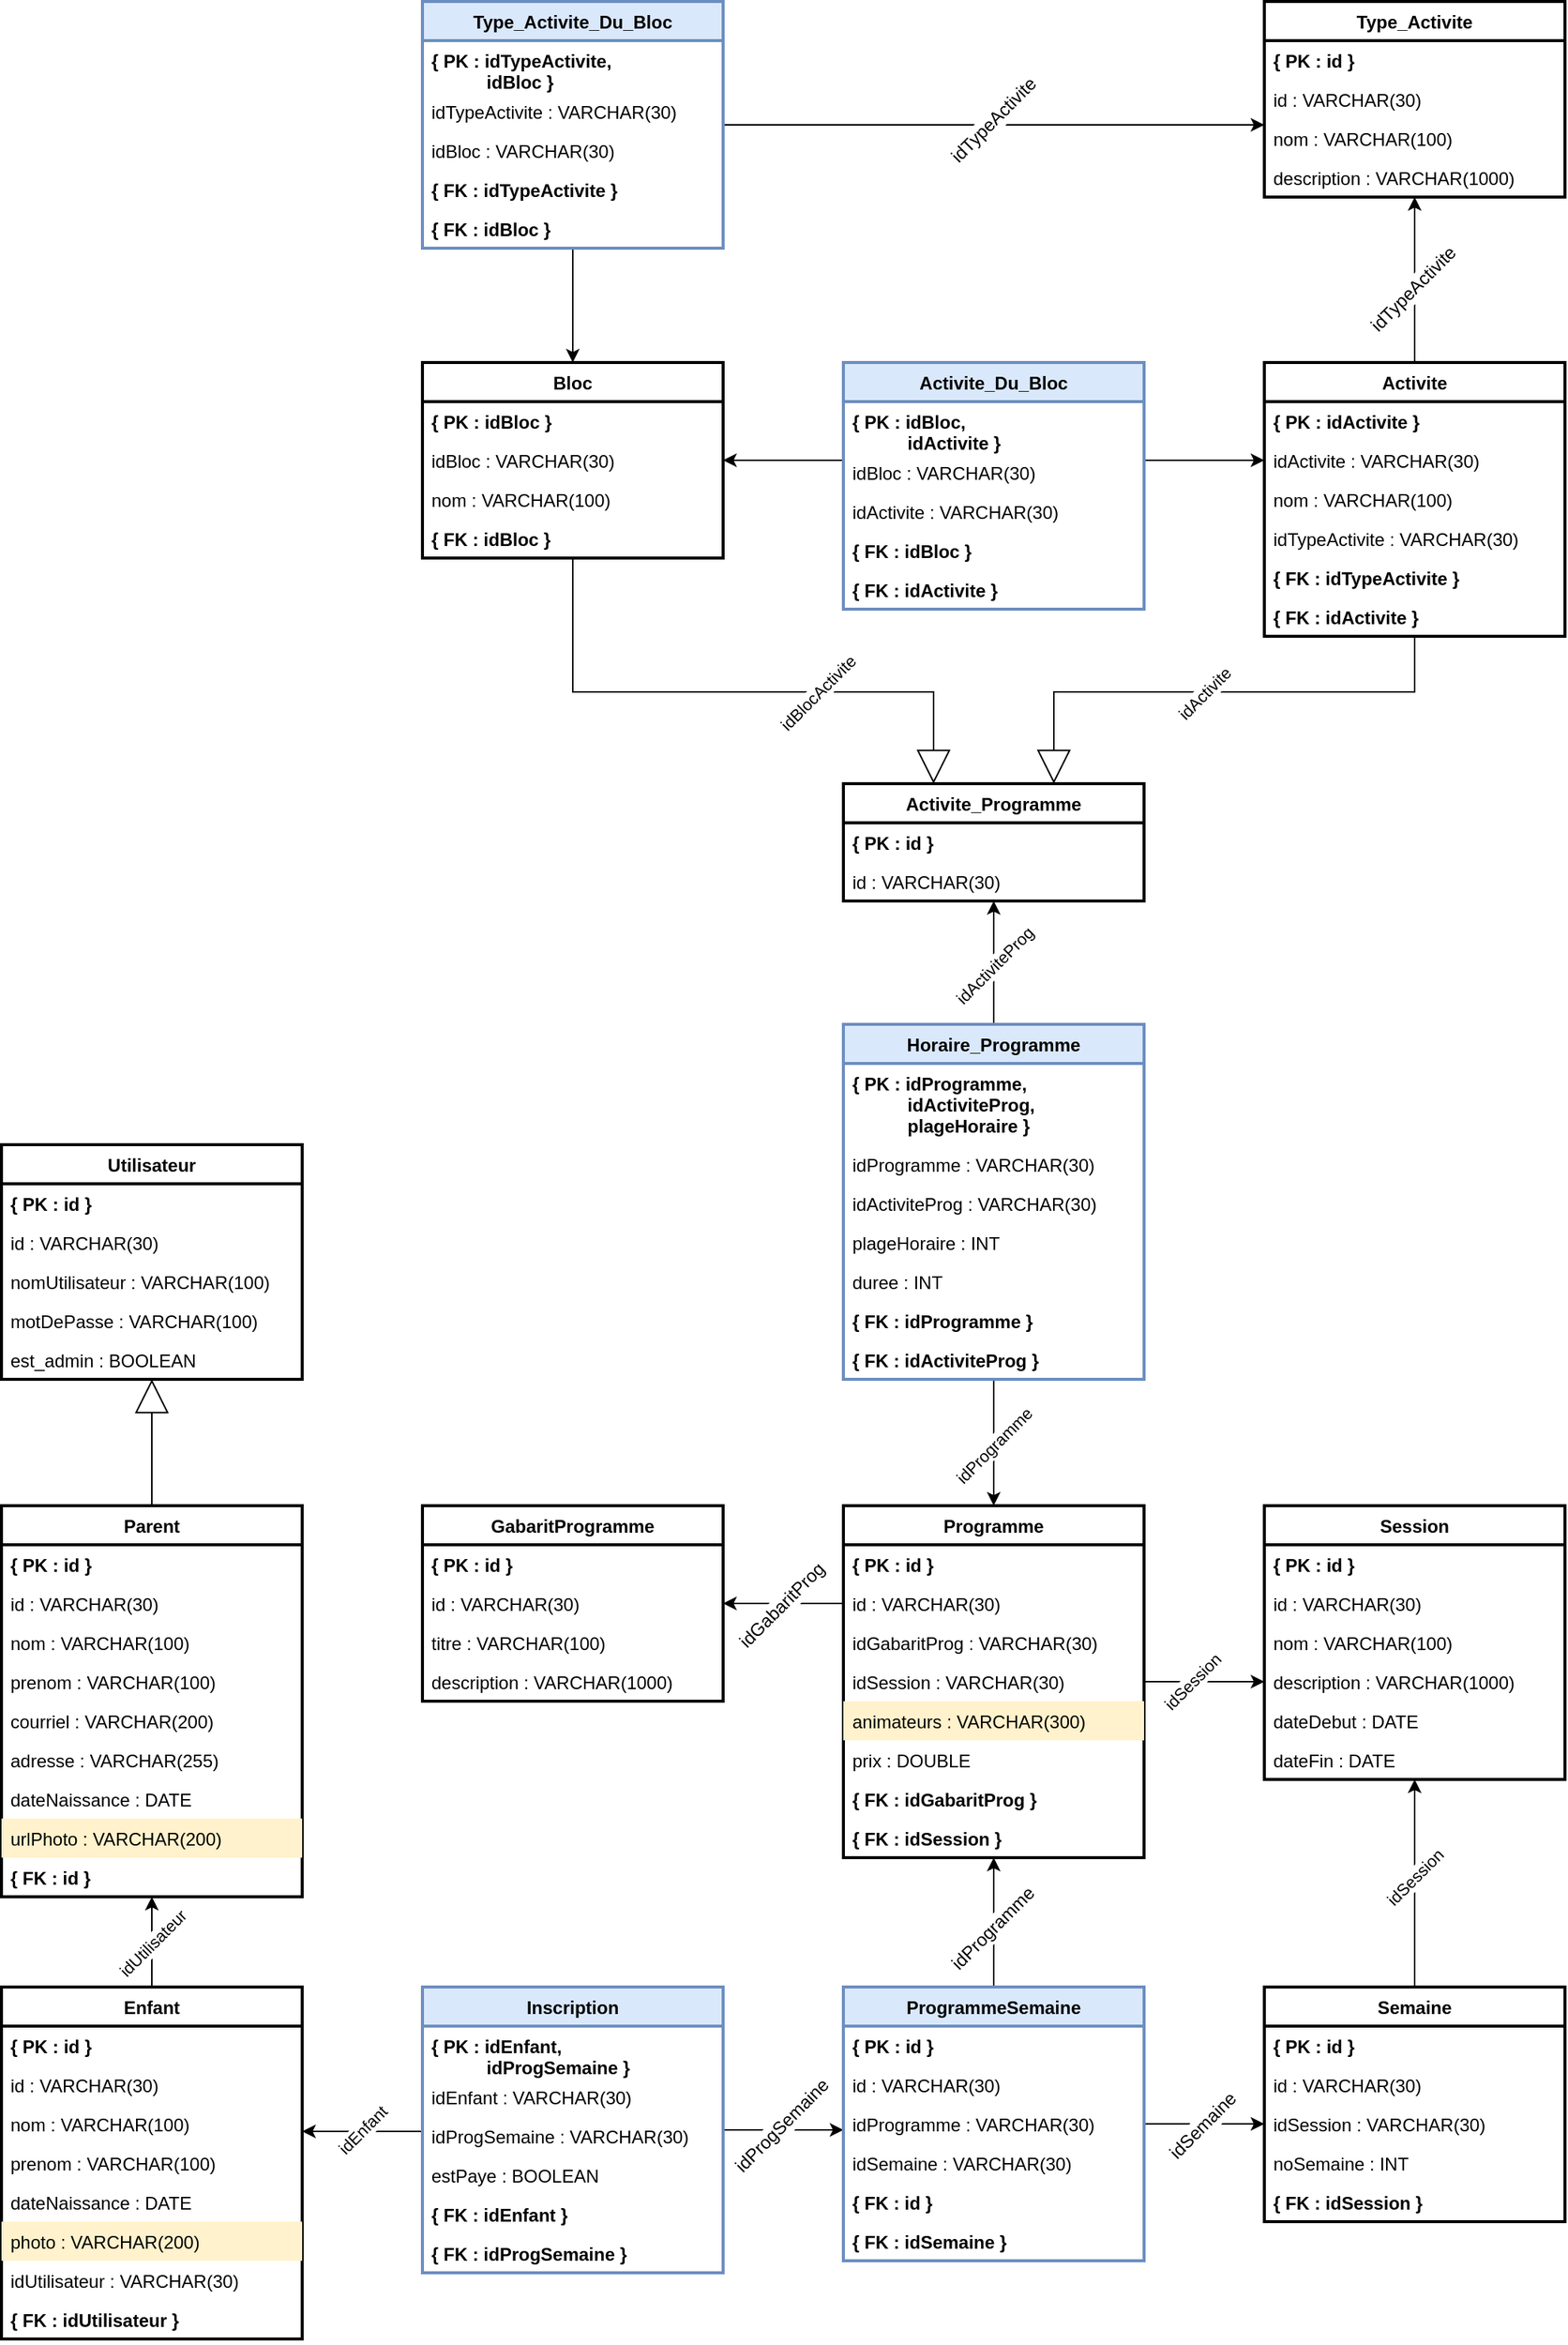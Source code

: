 <mxfile>
    <diagram id="R2lEEEUBdFMjLlhIrx00" name="Page-1">
        <mxGraphModel dx="2062" dy="3548" grid="0" gridSize="10" guides="1" tooltips="1" connect="1" arrows="1" fold="1" page="0" pageScale="1" pageWidth="850" pageHeight="1100" math="0" shadow="0" extFonts="Permanent Marker^https://fonts.googleapis.com/css?family=Permanent+Marker">
            <root>
                <mxCell id="0"/>
                <mxCell id="1" parent="0"/>
                <mxCell id="44" value="Utilisateur" style="swimlane;fontStyle=1;childLayout=stackLayout;horizontal=1;startSize=26;fillColor=none;horizontalStack=0;resizeParent=1;resizeParentMax=0;resizeLast=0;collapsible=1;marginBottom=0;strokeWidth=2;" parent="1" vertex="1">
                    <mxGeometry x="-320" y="-960" width="200" height="156" as="geometry"/>
                </mxCell>
                <mxCell id="45" value="{ PK : id }" style="text;strokeColor=none;fillColor=none;align=left;verticalAlign=top;spacingLeft=4;spacingRight=4;overflow=hidden;rotatable=0;points=[[0,0.5],[1,0.5]];portConstraint=eastwest;fontStyle=1" parent="44" vertex="1">
                    <mxGeometry y="26" width="200" height="26" as="geometry"/>
                </mxCell>
                <mxCell id="46" value="id : VARCHAR(30)" style="text;align=left;verticalAlign=top;spacingLeft=4;spacingRight=4;overflow=hidden;rotatable=0;points=[[0,0.5],[1,0.5]];portConstraint=eastwest;" parent="44" vertex="1">
                    <mxGeometry y="52" width="200" height="26" as="geometry"/>
                </mxCell>
                <mxCell id="47" value="nomUtilisateur : VARCHAR(100)" style="text;strokeColor=none;fillColor=none;align=left;verticalAlign=top;spacingLeft=4;spacingRight=4;overflow=hidden;rotatable=0;points=[[0,0.5],[1,0.5]];portConstraint=eastwest;" parent="44" vertex="1">
                    <mxGeometry y="78" width="200" height="26" as="geometry"/>
                </mxCell>
                <mxCell id="58" value="motDePasse : VARCHAR(100)" style="text;strokeColor=none;fillColor=none;align=left;verticalAlign=top;spacingLeft=4;spacingRight=4;overflow=hidden;rotatable=0;points=[[0,0.5],[1,0.5]];portConstraint=eastwest;" parent="44" vertex="1">
                    <mxGeometry y="104" width="200" height="26" as="geometry"/>
                </mxCell>
                <mxCell id="49" value="est_admin : BOOLEAN" style="text;strokeColor=none;fillColor=none;align=left;verticalAlign=top;spacingLeft=4;spacingRight=4;overflow=hidden;rotatable=0;points=[[0,0.5],[1,0.5]];portConstraint=eastwest;" parent="44" vertex="1">
                    <mxGeometry y="130" width="200" height="26" as="geometry"/>
                </mxCell>
                <mxCell id="65" style="edgeStyle=orthogonalEdgeStyle;rounded=0;orthogonalLoop=1;jettySize=auto;html=1;endArrow=block;endFill=0;strokeWidth=1;endSize=20;" parent="1" source="59" target="44" edge="1">
                    <mxGeometry relative="1" as="geometry"/>
                </mxCell>
                <mxCell id="78" style="edgeStyle=orthogonalEdgeStyle;rounded=0;orthogonalLoop=1;jettySize=auto;html=1;entryX=0.5;entryY=0;entryDx=0;entryDy=0;endArrow=none;endFill=0;endSize=6;strokeWidth=1;startArrow=classic;startFill=1;" parent="1" source="59" target="69" edge="1">
                    <mxGeometry relative="1" as="geometry"/>
                </mxCell>
                <mxCell id="234" value="idUtilisateur" style="edgeLabel;html=1;align=center;verticalAlign=middle;resizable=0;points=[];rotation=-45;" vertex="1" connectable="0" parent="78">
                    <mxGeometry x="-0.319" relative="1" as="geometry">
                        <mxPoint y="10" as="offset"/>
                    </mxGeometry>
                </mxCell>
                <mxCell id="59" value="Parent" style="swimlane;fontStyle=1;childLayout=stackLayout;horizontal=1;startSize=26;fillColor=none;horizontalStack=0;resizeParent=1;resizeParentMax=0;resizeLast=0;collapsible=1;marginBottom=0;strokeWidth=2;" parent="1" vertex="1">
                    <mxGeometry x="-320" y="-720" width="200" height="260" as="geometry"/>
                </mxCell>
                <mxCell id="60" value="{ PK : id }" style="text;strokeColor=none;fillColor=none;align=left;verticalAlign=top;spacingLeft=4;spacingRight=4;overflow=hidden;rotatable=0;points=[[0,0.5],[1,0.5]];portConstraint=eastwest;fontStyle=1" parent="59" vertex="1">
                    <mxGeometry y="26" width="200" height="26" as="geometry"/>
                </mxCell>
                <mxCell id="80" value="id : VARCHAR(30)" style="text;strokeColor=none;fillColor=none;align=left;verticalAlign=top;spacingLeft=4;spacingRight=4;overflow=hidden;rotatable=0;points=[[0,0.5],[1,0.5]];portConstraint=eastwest;" parent="59" vertex="1">
                    <mxGeometry y="52" width="200" height="26" as="geometry"/>
                </mxCell>
                <mxCell id="61" value="nom : VARCHAR(100)" style="text;strokeColor=none;fillColor=none;align=left;verticalAlign=top;spacingLeft=4;spacingRight=4;overflow=hidden;rotatable=0;points=[[0,0.5],[1,0.5]];portConstraint=eastwest;" parent="59" vertex="1">
                    <mxGeometry y="78" width="200" height="26" as="geometry"/>
                </mxCell>
                <mxCell id="62" value="prenom : VARCHAR(100)" style="text;strokeColor=none;fillColor=none;align=left;verticalAlign=top;spacingLeft=4;spacingRight=4;overflow=hidden;rotatable=0;points=[[0,0.5],[1,0.5]];portConstraint=eastwest;" parent="59" vertex="1">
                    <mxGeometry y="104" width="200" height="26" as="geometry"/>
                </mxCell>
                <mxCell id="63" value="courriel : VARCHAR(200)" style="text;strokeColor=none;fillColor=none;align=left;verticalAlign=top;spacingLeft=4;spacingRight=4;overflow=hidden;rotatable=0;points=[[0,0.5],[1,0.5]];portConstraint=eastwest;" parent="59" vertex="1">
                    <mxGeometry y="130" width="200" height="26" as="geometry"/>
                </mxCell>
                <mxCell id="64" value="adresse : VARCHAR(255)" style="text;strokeColor=none;fillColor=none;align=left;verticalAlign=top;spacingLeft=4;spacingRight=4;overflow=hidden;rotatable=0;points=[[0,0.5],[1,0.5]];portConstraint=eastwest;" parent="59" vertex="1">
                    <mxGeometry y="156" width="200" height="26" as="geometry"/>
                </mxCell>
                <mxCell id="66" value="dateNaissance : DATE" style="text;strokeColor=none;fillColor=none;align=left;verticalAlign=top;spacingLeft=4;spacingRight=4;overflow=hidden;rotatable=0;points=[[0,0.5],[1,0.5]];portConstraint=eastwest;" parent="59" vertex="1">
                    <mxGeometry y="182" width="200" height="26" as="geometry"/>
                </mxCell>
                <mxCell id="67" value="urlPhoto : VARCHAR(200)" style="text;align=left;verticalAlign=top;spacingLeft=4;spacingRight=4;overflow=hidden;rotatable=0;points=[[0,0.5],[1,0.5]];portConstraint=eastwest;fillColor=#fff2cc;" parent="59" vertex="1">
                    <mxGeometry y="208" width="200" height="26" as="geometry"/>
                </mxCell>
                <mxCell id="68" value="{ FK : id }" style="text;strokeColor=none;fillColor=none;align=left;verticalAlign=top;spacingLeft=4;spacingRight=4;overflow=hidden;rotatable=0;points=[[0,0.5],[1,0.5]];portConstraint=eastwest;fontStyle=1" parent="59" vertex="1">
                    <mxGeometry y="234" width="200" height="26" as="geometry"/>
                </mxCell>
                <mxCell id="69" value="Enfant" style="swimlane;fontStyle=1;childLayout=stackLayout;horizontal=1;startSize=26;fillColor=none;horizontalStack=0;resizeParent=1;resizeParentMax=0;resizeLast=0;collapsible=1;marginBottom=0;strokeWidth=2;" parent="1" vertex="1">
                    <mxGeometry x="-320" y="-400" width="200" height="234" as="geometry"/>
                </mxCell>
                <mxCell id="70" value="{ PK : id }" style="text;strokeColor=none;fillColor=none;align=left;verticalAlign=top;spacingLeft=4;spacingRight=4;overflow=hidden;rotatable=0;points=[[0,0.5],[1,0.5]];portConstraint=eastwest;fontStyle=1" parent="69" vertex="1">
                    <mxGeometry y="26" width="200" height="26" as="geometry"/>
                </mxCell>
                <mxCell id="97" value="id : VARCHAR(30)" style="text;strokeColor=none;fillColor=none;align=left;verticalAlign=top;spacingLeft=4;spacingRight=4;overflow=hidden;rotatable=0;points=[[0,0.5],[1,0.5]];portConstraint=eastwest;" parent="69" vertex="1">
                    <mxGeometry y="52" width="200" height="26" as="geometry"/>
                </mxCell>
                <mxCell id="71" value="nom : VARCHAR(100)" style="text;strokeColor=none;fillColor=none;align=left;verticalAlign=top;spacingLeft=4;spacingRight=4;overflow=hidden;rotatable=0;points=[[0,0.5],[1,0.5]];portConstraint=eastwest;" parent="69" vertex="1">
                    <mxGeometry y="78" width="200" height="26" as="geometry"/>
                </mxCell>
                <mxCell id="72" value="prenom : VARCHAR(100)" style="text;strokeColor=none;fillColor=none;align=left;verticalAlign=top;spacingLeft=4;spacingRight=4;overflow=hidden;rotatable=0;points=[[0,0.5],[1,0.5]];portConstraint=eastwest;" parent="69" vertex="1">
                    <mxGeometry y="104" width="200" height="26" as="geometry"/>
                </mxCell>
                <mxCell id="75" value="dateNaissance : DATE" style="text;strokeColor=none;fillColor=none;align=left;verticalAlign=top;spacingLeft=4;spacingRight=4;overflow=hidden;rotatable=0;points=[[0,0.5],[1,0.5]];portConstraint=eastwest;" parent="69" vertex="1">
                    <mxGeometry y="130" width="200" height="26" as="geometry"/>
                </mxCell>
                <mxCell id="76" value="photo : VARCHAR(200)" style="text;fillColor=#fff2cc;align=left;verticalAlign=top;spacingLeft=4;spacingRight=4;overflow=hidden;rotatable=0;points=[[0,0.5],[1,0.5]];portConstraint=eastwest;" parent="69" vertex="1">
                    <mxGeometry y="156" width="200" height="26" as="geometry"/>
                </mxCell>
                <mxCell id="81" value="idUtilisateur : VARCHAR(30)" style="text;strokeColor=none;fillColor=none;align=left;verticalAlign=top;spacingLeft=4;spacingRight=4;overflow=hidden;rotatable=0;points=[[0,0.5],[1,0.5]];portConstraint=eastwest;" parent="69" vertex="1">
                    <mxGeometry y="182" width="200" height="26" as="geometry"/>
                </mxCell>
                <mxCell id="77" value="{ FK : idUtilisateur }" style="text;strokeColor=none;fillColor=none;align=left;verticalAlign=top;spacingLeft=4;spacingRight=4;overflow=hidden;rotatable=0;points=[[0,0.5],[1,0.5]];portConstraint=eastwest;fontStyle=1" parent="69" vertex="1">
                    <mxGeometry y="208" width="200" height="26" as="geometry"/>
                </mxCell>
                <mxCell id="96" style="edgeStyle=orthogonalEdgeStyle;rounded=0;orthogonalLoop=1;jettySize=auto;html=1;startArrow=none;startFill=0;endArrow=classic;endFill=1;endSize=6;strokeWidth=1;" parent="1" source="82" target="69" edge="1">
                    <mxGeometry relative="1" as="geometry">
                        <Array as="points">
                            <mxPoint x="-90" y="-304"/>
                            <mxPoint x="-90" y="-304"/>
                        </Array>
                    </mxGeometry>
                </mxCell>
                <mxCell id="233" value="idEnfant" style="edgeLabel;html=1;align=center;verticalAlign=middle;resizable=0;points=[];rotation=-45;" vertex="1" connectable="0" parent="96">
                    <mxGeometry x="0.33" relative="1" as="geometry">
                        <mxPoint x="13" y="-1" as="offset"/>
                    </mxGeometry>
                </mxCell>
                <mxCell id="111" style="edgeStyle=orthogonalEdgeStyle;rounded=0;orthogonalLoop=1;jettySize=auto;html=1;startArrow=none;startFill=0;endArrow=classic;endFill=1;endSize=6;strokeWidth=1;" parent="1" source="82" target="101" edge="1">
                    <mxGeometry relative="1" as="geometry">
                        <Array as="points">
                            <mxPoint x="220" y="-305"/>
                            <mxPoint x="220" y="-305"/>
                        </Array>
                    </mxGeometry>
                </mxCell>
                <mxCell id="232" value="&lt;span style=&quot;font-size: 12px ; text-align: left&quot;&gt;idProgSemaine&amp;nbsp;&lt;/span&gt;" style="edgeLabel;html=1;align=center;verticalAlign=middle;resizable=0;points=[];rotation=-45;" vertex="1" connectable="0" parent="111">
                    <mxGeometry x="-0.279" relative="1" as="geometry">
                        <mxPoint x="11" y="-4" as="offset"/>
                    </mxGeometry>
                </mxCell>
                <mxCell id="82" value="Inscription" style="swimlane;fontStyle=1;childLayout=stackLayout;horizontal=1;startSize=26;fillColor=#dae8fc;horizontalStack=0;resizeParent=1;resizeParentMax=0;resizeLast=0;collapsible=1;marginBottom=0;strokeWidth=2;strokeColor=#6c8ebf;" parent="1" vertex="1">
                    <mxGeometry x="-40" y="-400" width="200" height="190" as="geometry"/>
                </mxCell>
                <mxCell id="83" value="{ PK : idEnfant, &#10;           idProgSemaine }" style="text;strokeColor=none;fillColor=none;align=left;verticalAlign=top;spacingLeft=4;spacingRight=4;overflow=hidden;rotatable=0;points=[[0,0.5],[1,0.5]];portConstraint=eastwest;fontStyle=1" parent="82" vertex="1">
                    <mxGeometry y="26" width="200" height="34" as="geometry"/>
                </mxCell>
                <mxCell id="98" value="idEnfant : VARCHAR(30)" style="text;strokeColor=none;fillColor=none;align=left;verticalAlign=top;spacingLeft=4;spacingRight=4;overflow=hidden;rotatable=0;points=[[0,0.5],[1,0.5]];portConstraint=eastwest;" parent="82" vertex="1">
                    <mxGeometry y="60" width="200" height="26" as="geometry"/>
                </mxCell>
                <mxCell id="99" value="idProgSemaine : VARCHAR(30)" style="text;strokeColor=none;fillColor=none;align=left;verticalAlign=top;spacingLeft=4;spacingRight=4;overflow=hidden;rotatable=0;points=[[0,0.5],[1,0.5]];portConstraint=eastwest;" parent="82" vertex="1">
                    <mxGeometry y="86" width="200" height="26" as="geometry"/>
                </mxCell>
                <mxCell id="100" value="estPaye : BOOLEAN" style="text;strokeColor=none;fillColor=none;align=left;verticalAlign=top;spacingLeft=4;spacingRight=4;overflow=hidden;rotatable=0;points=[[0,0.5],[1,0.5]];portConstraint=eastwest;" parent="82" vertex="1">
                    <mxGeometry y="112" width="200" height="26" as="geometry"/>
                </mxCell>
                <mxCell id="94" value="{ FK : idEnfant }" style="text;strokeColor=none;fillColor=none;align=left;verticalAlign=top;spacingLeft=4;spacingRight=4;overflow=hidden;rotatable=0;points=[[0,0.5],[1,0.5]];portConstraint=eastwest;fontStyle=1" parent="82" vertex="1">
                    <mxGeometry y="138" width="200" height="26" as="geometry"/>
                </mxCell>
                <mxCell id="95" value="{ FK : idProgSemaine }" style="text;strokeColor=none;fillColor=none;align=left;verticalAlign=top;spacingLeft=4;spacingRight=4;overflow=hidden;rotatable=0;points=[[0,0.5],[1,0.5]];portConstraint=eastwest;fontStyle=1" parent="82" vertex="1">
                    <mxGeometry y="164" width="200" height="26" as="geometry"/>
                </mxCell>
                <mxCell id="121" style="edgeStyle=orthogonalEdgeStyle;rounded=0;orthogonalLoop=1;jettySize=auto;html=1;startArrow=none;startFill=0;endArrow=classic;endFill=1;endSize=6;strokeWidth=1;" parent="1" source="101" target="112" edge="1">
                    <mxGeometry relative="1" as="geometry">
                        <Array as="points">
                            <mxPoint x="510" y="-309"/>
                            <mxPoint x="510" y="-309"/>
                        </Array>
                    </mxGeometry>
                </mxCell>
                <mxCell id="229" value="&lt;span style=&quot;font-size: 12px ; text-align: left&quot;&gt;idSemaine&amp;nbsp;&lt;/span&gt;" style="edgeLabel;html=1;align=center;verticalAlign=middle;resizable=0;points=[];rotation=-45;" vertex="1" connectable="0" parent="121">
                    <mxGeometry x="-0.351" relative="1" as="geometry">
                        <mxPoint x="14" as="offset"/>
                    </mxGeometry>
                </mxCell>
                <mxCell id="142" style="edgeStyle=orthogonalEdgeStyle;rounded=0;orthogonalLoop=1;jettySize=auto;html=1;startArrow=none;startFill=0;endArrow=classic;endFill=1;endSize=6;strokeWidth=1;" parent="1" source="101" target="131" edge="1">
                    <mxGeometry relative="1" as="geometry"/>
                </mxCell>
                <mxCell id="231" value="&lt;span style=&quot;font-size: 12px; text-align: left;&quot;&gt;idProgramme&amp;nbsp;&lt;/span&gt;" style="edgeLabel;html=1;align=center;verticalAlign=middle;resizable=0;points=[];rotation=-45;fontStyle=0" vertex="1" connectable="0" parent="142">
                    <mxGeometry x="-0.29" y="-1" relative="1" as="geometry">
                        <mxPoint x="-1" y="-10" as="offset"/>
                    </mxGeometry>
                </mxCell>
                <mxCell id="101" value="ProgrammeSemaine" style="swimlane;fontStyle=1;childLayout=stackLayout;horizontal=1;startSize=26;fillColor=#dae8fc;horizontalStack=0;resizeParent=1;resizeParentMax=0;resizeLast=0;collapsible=1;marginBottom=0;strokeWidth=2;strokeColor=#6c8ebf;" parent="1" vertex="1">
                    <mxGeometry x="240" y="-400" width="200" height="182" as="geometry"/>
                </mxCell>
                <mxCell id="108" value="{ PK : id }" style="text;strokeColor=none;fillColor=none;align=left;verticalAlign=top;spacingLeft=4;spacingRight=4;overflow=hidden;rotatable=0;points=[[0,0.5],[1,0.5]];portConstraint=eastwest;fontStyle=1" parent="101" vertex="1">
                    <mxGeometry y="26" width="200" height="26" as="geometry"/>
                </mxCell>
                <mxCell id="109" value="id : VARCHAR(30)" style="text;align=left;verticalAlign=top;spacingLeft=4;spacingRight=4;overflow=hidden;rotatable=0;points=[[0,0.5],[1,0.5]];portConstraint=eastwest;" parent="101" vertex="1">
                    <mxGeometry y="52" width="200" height="26" as="geometry"/>
                </mxCell>
                <mxCell id="103" value="idProgramme : VARCHAR(30)" style="text;strokeColor=none;fillColor=none;align=left;verticalAlign=top;spacingLeft=4;spacingRight=4;overflow=hidden;rotatable=0;points=[[0,0.5],[1,0.5]];portConstraint=eastwest;" parent="101" vertex="1">
                    <mxGeometry y="78" width="200" height="26" as="geometry"/>
                </mxCell>
                <mxCell id="104" value="idSemaine : VARCHAR(30)" style="text;strokeColor=none;fillColor=none;align=left;verticalAlign=top;spacingLeft=4;spacingRight=4;overflow=hidden;rotatable=0;points=[[0,0.5],[1,0.5]];portConstraint=eastwest;" parent="101" vertex="1">
                    <mxGeometry y="104" width="200" height="26" as="geometry"/>
                </mxCell>
                <mxCell id="106" value="{ FK : id }" style="text;strokeColor=none;fillColor=none;align=left;verticalAlign=top;spacingLeft=4;spacingRight=4;overflow=hidden;rotatable=0;points=[[0,0.5],[1,0.5]];portConstraint=eastwest;fontStyle=1" parent="101" vertex="1">
                    <mxGeometry y="130" width="200" height="26" as="geometry"/>
                </mxCell>
                <mxCell id="107" value="{ FK : idSemaine }" style="text;strokeColor=none;fillColor=none;align=left;verticalAlign=top;spacingLeft=4;spacingRight=4;overflow=hidden;rotatable=0;points=[[0,0.5],[1,0.5]];portConstraint=eastwest;fontStyle=1" parent="101" vertex="1">
                    <mxGeometry y="156" width="200" height="26" as="geometry"/>
                </mxCell>
                <mxCell id="130" style="edgeStyle=orthogonalEdgeStyle;rounded=0;orthogonalLoop=1;jettySize=auto;html=1;startArrow=none;startFill=0;endArrow=classic;endFill=1;endSize=6;strokeWidth=1;" parent="1" source="112" target="122" edge="1">
                    <mxGeometry relative="1" as="geometry"/>
                </mxCell>
                <mxCell id="230" value="idSession" style="edgeLabel;html=1;align=center;verticalAlign=middle;resizable=0;points=[];rotation=-45;" vertex="1" connectable="0" parent="130">
                    <mxGeometry x="0.127" y="-3" relative="1" as="geometry">
                        <mxPoint x="-3" y="5" as="offset"/>
                    </mxGeometry>
                </mxCell>
                <mxCell id="112" value="Semaine" style="swimlane;fontStyle=1;childLayout=stackLayout;horizontal=1;startSize=26;fillColor=none;horizontalStack=0;resizeParent=1;resizeParentMax=0;resizeLast=0;collapsible=1;marginBottom=0;strokeWidth=2;" parent="1" vertex="1">
                    <mxGeometry x="520" y="-400" width="200" height="156" as="geometry"/>
                </mxCell>
                <mxCell id="113" value="{ PK : id }" style="text;strokeColor=none;fillColor=none;align=left;verticalAlign=top;spacingLeft=4;spacingRight=4;overflow=hidden;rotatable=0;points=[[0,0.5],[1,0.5]];portConstraint=eastwest;fontStyle=1" parent="112" vertex="1">
                    <mxGeometry y="26" width="200" height="26" as="geometry"/>
                </mxCell>
                <mxCell id="116" value="id : VARCHAR(30)" style="text;strokeColor=none;fillColor=none;align=left;verticalAlign=top;spacingLeft=4;spacingRight=4;overflow=hidden;rotatable=0;points=[[0,0.5],[1,0.5]];portConstraint=eastwest;" parent="112" vertex="1">
                    <mxGeometry y="52" width="200" height="26" as="geometry"/>
                </mxCell>
                <mxCell id="119" value="idSession : VARCHAR(30)" style="text;strokeColor=none;fillColor=none;align=left;verticalAlign=top;spacingLeft=4;spacingRight=4;overflow=hidden;rotatable=0;points=[[0,0.5],[1,0.5]];portConstraint=eastwest;" parent="112" vertex="1">
                    <mxGeometry y="78" width="200" height="26" as="geometry"/>
                </mxCell>
                <mxCell id="120" value="noSemaine : INT" style="text;strokeColor=none;fillColor=none;align=left;verticalAlign=top;spacingLeft=4;spacingRight=4;overflow=hidden;rotatable=0;points=[[0,0.5],[1,0.5]];portConstraint=eastwest;" parent="112" vertex="1">
                    <mxGeometry y="104" width="200" height="26" as="geometry"/>
                </mxCell>
                <mxCell id="117" value="{ FK : idSession }" style="text;strokeColor=none;fillColor=none;align=left;verticalAlign=top;spacingLeft=4;spacingRight=4;overflow=hidden;rotatable=0;points=[[0,0.5],[1,0.5]];portConstraint=eastwest;fontStyle=1" parent="112" vertex="1">
                    <mxGeometry y="130" width="200" height="26" as="geometry"/>
                </mxCell>
                <mxCell id="122" value="Session" style="swimlane;fontStyle=1;childLayout=stackLayout;horizontal=1;startSize=26;fillColor=none;horizontalStack=0;resizeParent=1;resizeParentMax=0;resizeLast=0;collapsible=1;marginBottom=0;strokeWidth=2;" parent="1" vertex="1">
                    <mxGeometry x="520" y="-720" width="200" height="182" as="geometry"/>
                </mxCell>
                <mxCell id="123" value="{ PK : id }" style="text;strokeColor=none;fillColor=none;align=left;verticalAlign=top;spacingLeft=4;spacingRight=4;overflow=hidden;rotatable=0;points=[[0,0.5],[1,0.5]];portConstraint=eastwest;fontStyle=1" parent="122" vertex="1">
                    <mxGeometry y="26" width="200" height="26" as="geometry"/>
                </mxCell>
                <mxCell id="124" value="id : VARCHAR(30)" style="text;strokeColor=none;fillColor=none;align=left;verticalAlign=top;spacingLeft=4;spacingRight=4;overflow=hidden;rotatable=0;points=[[0,0.5],[1,0.5]];portConstraint=eastwest;" parent="122" vertex="1">
                    <mxGeometry y="52" width="200" height="26" as="geometry"/>
                </mxCell>
                <mxCell id="125" value="nom : VARCHAR(100)" style="text;strokeColor=none;fillColor=none;align=left;verticalAlign=top;spacingLeft=4;spacingRight=4;overflow=hidden;rotatable=0;points=[[0,0.5],[1,0.5]];portConstraint=eastwest;" parent="122" vertex="1">
                    <mxGeometry y="78" width="200" height="26" as="geometry"/>
                </mxCell>
                <mxCell id="126" value="description : VARCHAR(1000)" style="text;align=left;verticalAlign=top;spacingLeft=4;spacingRight=4;overflow=hidden;rotatable=0;points=[[0,0.5],[1,0.5]];portConstraint=eastwest;" parent="122" vertex="1">
                    <mxGeometry y="104" width="200" height="26" as="geometry"/>
                </mxCell>
                <mxCell id="128" value="dateDebut : DATE" style="text;strokeColor=none;fillColor=none;align=left;verticalAlign=top;spacingLeft=4;spacingRight=4;overflow=hidden;rotatable=0;points=[[0,0.5],[1,0.5]];portConstraint=eastwest;" parent="122" vertex="1">
                    <mxGeometry y="130" width="200" height="26" as="geometry"/>
                </mxCell>
                <mxCell id="129" value="dateFin : DATE" style="text;strokeColor=none;fillColor=none;align=left;verticalAlign=top;spacingLeft=4;spacingRight=4;overflow=hidden;rotatable=0;points=[[0,0.5],[1,0.5]];portConstraint=eastwest;" parent="122" vertex="1">
                    <mxGeometry y="156" width="200" height="26" as="geometry"/>
                </mxCell>
                <mxCell id="143" style="edgeStyle=orthogonalEdgeStyle;rounded=0;orthogonalLoop=1;jettySize=auto;html=1;startArrow=none;startFill=0;endArrow=classic;endFill=1;endSize=6;strokeWidth=1;" parent="1" source="131" target="122" edge="1">
                    <mxGeometry relative="1" as="geometry">
                        <Array as="points">
                            <mxPoint x="500" y="-603"/>
                            <mxPoint x="500" y="-603"/>
                        </Array>
                    </mxGeometry>
                </mxCell>
                <mxCell id="224" value="idSession" style="edgeLabel;html=1;align=center;verticalAlign=middle;resizable=0;points=[];rotation=-45;" vertex="1" connectable="0" parent="143">
                    <mxGeometry x="-0.194" relative="1" as="geometry">
                        <mxPoint as="offset"/>
                    </mxGeometry>
                </mxCell>
                <mxCell id="153" style="edgeStyle=orthogonalEdgeStyle;rounded=0;orthogonalLoop=1;jettySize=auto;html=1;startArrow=none;startFill=0;endArrow=classic;endFill=1;endSize=6;strokeWidth=1;" parent="1" source="131" target="144" edge="1">
                    <mxGeometry relative="1" as="geometry">
                        <Array as="points">
                            <mxPoint x="220" y="-655"/>
                            <mxPoint x="220" y="-655"/>
                        </Array>
                    </mxGeometry>
                </mxCell>
                <mxCell id="225" value="&lt;span style=&quot;font-size: 12px ; text-align: left&quot;&gt;idGabaritProg&amp;nbsp;&lt;/span&gt;" style="edgeLabel;html=1;align=center;verticalAlign=middle;resizable=0;points=[];rotation=-45;" vertex="1" connectable="0" parent="153">
                    <mxGeometry x="-0.255" y="1" relative="1" as="geometry">
                        <mxPoint x="-10" y="-1" as="offset"/>
                    </mxGeometry>
                </mxCell>
                <mxCell id="131" value="Programme" style="swimlane;fontStyle=1;childLayout=stackLayout;horizontal=1;startSize=26;fillColor=none;horizontalStack=0;resizeParent=1;resizeParentMax=0;resizeLast=0;collapsible=1;marginBottom=0;strokeWidth=2;" parent="1" vertex="1">
                    <mxGeometry x="240" y="-720" width="200" height="234" as="geometry"/>
                </mxCell>
                <mxCell id="132" value="{ PK : id }" style="text;strokeColor=none;fillColor=none;align=left;verticalAlign=top;spacingLeft=4;spacingRight=4;overflow=hidden;rotatable=0;points=[[0,0.5],[1,0.5]];portConstraint=eastwest;fontStyle=1" parent="131" vertex="1">
                    <mxGeometry y="26" width="200" height="26" as="geometry"/>
                </mxCell>
                <mxCell id="138" value="id : VARCHAR(30)" style="text;strokeColor=none;fillColor=none;align=left;verticalAlign=top;spacingLeft=4;spacingRight=4;overflow=hidden;rotatable=0;points=[[0,0.5],[1,0.5]];portConstraint=eastwest;" parent="131" vertex="1">
                    <mxGeometry y="52" width="200" height="26" as="geometry"/>
                </mxCell>
                <mxCell id="133" value="idGabaritProg : VARCHAR(30)" style="text;strokeColor=none;fillColor=none;align=left;verticalAlign=top;spacingLeft=4;spacingRight=4;overflow=hidden;rotatable=0;points=[[0,0.5],[1,0.5]];portConstraint=eastwest;" parent="131" vertex="1">
                    <mxGeometry y="78" width="200" height="26" as="geometry"/>
                </mxCell>
                <mxCell id="139" value="idSession : VARCHAR(30)" style="text;strokeColor=none;fillColor=none;align=left;verticalAlign=top;spacingLeft=4;spacingRight=4;overflow=hidden;rotatable=0;points=[[0,0.5],[1,0.5]];portConstraint=eastwest;" parent="131" vertex="1">
                    <mxGeometry y="104" width="200" height="26" as="geometry"/>
                </mxCell>
                <mxCell id="135" value="animateurs : VARCHAR(300)" style="text;align=left;verticalAlign=top;spacingLeft=4;spacingRight=4;overflow=hidden;rotatable=0;points=[[0,0.5],[1,0.5]];portConstraint=eastwest;fillColor=#fff2cc;perimeterSpacing=1;sketch=0;" parent="131" vertex="1">
                    <mxGeometry y="130" width="200" height="26" as="geometry"/>
                </mxCell>
                <mxCell id="136" value="prix : DOUBLE" style="text;align=left;verticalAlign=top;spacingLeft=4;spacingRight=4;overflow=hidden;rotatable=0;points=[[0,0.5],[1,0.5]];portConstraint=eastwest;" parent="131" vertex="1">
                    <mxGeometry y="156" width="200" height="26" as="geometry"/>
                </mxCell>
                <mxCell id="140" value="{ FK : idGabaritProg }" style="text;strokeColor=none;fillColor=none;align=left;verticalAlign=top;spacingLeft=4;spacingRight=4;overflow=hidden;rotatable=0;points=[[0,0.5],[1,0.5]];portConstraint=eastwest;fontStyle=1" parent="131" vertex="1">
                    <mxGeometry y="182" width="200" height="26" as="geometry"/>
                </mxCell>
                <mxCell id="141" value="{ FK : idSession }" style="text;strokeColor=none;fillColor=none;align=left;verticalAlign=top;spacingLeft=4;spacingRight=4;overflow=hidden;rotatable=0;points=[[0,0.5],[1,0.5]];portConstraint=eastwest;fontStyle=1" parent="131" vertex="1">
                    <mxGeometry y="208" width="200" height="26" as="geometry"/>
                </mxCell>
                <mxCell id="144" value="GabaritProgramme" style="swimlane;fontStyle=1;childLayout=stackLayout;horizontal=1;startSize=26;fillColor=none;horizontalStack=0;resizeParent=1;resizeParentMax=0;resizeLast=0;collapsible=1;marginBottom=0;strokeWidth=2;" parent="1" vertex="1">
                    <mxGeometry x="-40" y="-720" width="200" height="130" as="geometry"/>
                </mxCell>
                <mxCell id="145" value="{ PK : id }" style="text;strokeColor=none;fillColor=none;align=left;verticalAlign=top;spacingLeft=4;spacingRight=4;overflow=hidden;rotatable=0;points=[[0,0.5],[1,0.5]];portConstraint=eastwest;fontStyle=1" parent="144" vertex="1">
                    <mxGeometry y="26" width="200" height="26" as="geometry"/>
                </mxCell>
                <mxCell id="147" value="id : VARCHAR(30)" style="text;strokeColor=none;fillColor=none;align=left;verticalAlign=top;spacingLeft=4;spacingRight=4;overflow=hidden;rotatable=0;points=[[0,0.5],[1,0.5]];portConstraint=eastwest;" parent="144" vertex="1">
                    <mxGeometry y="52" width="200" height="26" as="geometry"/>
                </mxCell>
                <mxCell id="148" value="titre : VARCHAR(100)" style="text;strokeColor=none;fillColor=none;align=left;verticalAlign=top;spacingLeft=4;spacingRight=4;overflow=hidden;rotatable=0;points=[[0,0.5],[1,0.5]];portConstraint=eastwest;" parent="144" vertex="1">
                    <mxGeometry y="78" width="200" height="26" as="geometry"/>
                </mxCell>
                <mxCell id="150" value="description : VARCHAR(1000)" style="text;align=left;verticalAlign=top;spacingLeft=4;spacingRight=4;overflow=hidden;rotatable=0;points=[[0,0.5],[1,0.5]];portConstraint=eastwest;" parent="144" vertex="1">
                    <mxGeometry y="104" width="200" height="26" as="geometry"/>
                </mxCell>
                <mxCell id="162" style="edgeStyle=orthogonalEdgeStyle;rounded=0;orthogonalLoop=1;jettySize=auto;html=1;startArrow=none;startFill=0;endArrow=classic;endFill=1;endSize=6;strokeWidth=1;" parent="1" source="154" target="131" edge="1">
                    <mxGeometry relative="1" as="geometry"/>
                </mxCell>
                <mxCell id="226" value="idProgramme" style="edgeLabel;html=1;align=center;verticalAlign=middle;resizable=0;points=[];rotation=-45;" vertex="1" connectable="0" parent="162">
                    <mxGeometry x="-0.265" relative="1" as="geometry">
                        <mxPoint y="13" as="offset"/>
                    </mxGeometry>
                </mxCell>
                <mxCell id="177" style="edgeStyle=orthogonalEdgeStyle;rounded=0;orthogonalLoop=1;jettySize=auto;html=1;startArrow=none;startFill=0;endArrow=classic;endFill=1;endSize=6;strokeWidth=1;" parent="1" source="154" target="168" edge="1">
                    <mxGeometry relative="1" as="geometry"/>
                </mxCell>
                <mxCell id="223" value="idActiviteProg" style="edgeLabel;html=1;align=center;verticalAlign=middle;resizable=0;points=[];rotation=-45;" vertex="1" connectable="0" parent="177">
                    <mxGeometry x="-0.3" relative="1" as="geometry">
                        <mxPoint y="-11" as="offset"/>
                    </mxGeometry>
                </mxCell>
                <mxCell id="154" value="Horaire_Programme" style="swimlane;fontStyle=1;childLayout=stackLayout;horizontal=1;startSize=26;fillColor=#dae8fc;horizontalStack=0;resizeParent=1;resizeParentMax=0;resizeLast=0;collapsible=1;marginBottom=0;strokeWidth=2;strokeColor=#6c8ebf;" parent="1" vertex="1">
                    <mxGeometry x="240" y="-1040" width="200" height="236" as="geometry"/>
                </mxCell>
                <mxCell id="155" value="{ PK : idProgramme, &#10;           idActiviteProg, &#10;           plageHoraire }" style="text;strokeColor=none;fillColor=none;align=left;verticalAlign=top;spacingLeft=4;spacingRight=4;overflow=hidden;rotatable=0;points=[[0,0.5],[1,0.5]];portConstraint=eastwest;fontStyle=1" parent="154" vertex="1">
                    <mxGeometry y="26" width="200" height="54" as="geometry"/>
                </mxCell>
                <mxCell id="159" value="idProgramme : VARCHAR(30)" style="text;strokeColor=none;fillColor=none;align=left;verticalAlign=top;spacingLeft=4;spacingRight=4;overflow=hidden;rotatable=0;points=[[0,0.5],[1,0.5]];portConstraint=eastwest;" parent="154" vertex="1">
                    <mxGeometry y="80" width="200" height="26" as="geometry"/>
                </mxCell>
                <mxCell id="156" value="idActiviteProg : VARCHAR(30)" style="text;strokeColor=none;fillColor=none;align=left;verticalAlign=top;spacingLeft=4;spacingRight=4;overflow=hidden;rotatable=0;points=[[0,0.5],[1,0.5]];portConstraint=eastwest;" parent="154" vertex="1">
                    <mxGeometry y="106" width="200" height="26" as="geometry"/>
                </mxCell>
                <mxCell id="157" value="plageHoraire : INT" style="text;strokeColor=none;fillColor=none;align=left;verticalAlign=top;spacingLeft=4;spacingRight=4;overflow=hidden;rotatable=0;points=[[0,0.5],[1,0.5]];portConstraint=eastwest;" parent="154" vertex="1">
                    <mxGeometry y="132" width="200" height="26" as="geometry"/>
                </mxCell>
                <mxCell id="158" value="duree : INT" style="text;strokeColor=none;fillColor=none;align=left;verticalAlign=top;spacingLeft=4;spacingRight=4;overflow=hidden;rotatable=0;points=[[0,0.5],[1,0.5]];portConstraint=eastwest;" parent="154" vertex="1">
                    <mxGeometry y="158" width="200" height="26" as="geometry"/>
                </mxCell>
                <mxCell id="160" value="{ FK : idProgramme }" style="text;strokeColor=none;fillColor=none;align=left;verticalAlign=top;spacingLeft=4;spacingRight=4;overflow=hidden;rotatable=0;points=[[0,0.5],[1,0.5]];portConstraint=eastwest;fontStyle=1" parent="154" vertex="1">
                    <mxGeometry y="184" width="200" height="26" as="geometry"/>
                </mxCell>
                <mxCell id="161" value="{ FK : idActiviteProg }" style="text;strokeColor=none;fillColor=none;align=left;verticalAlign=top;spacingLeft=4;spacingRight=4;overflow=hidden;rotatable=0;points=[[0,0.5],[1,0.5]];portConstraint=eastwest;fontStyle=1" parent="154" vertex="1">
                    <mxGeometry y="210" width="200" height="26" as="geometry"/>
                </mxCell>
                <mxCell id="168" value="Activite_Programme" style="swimlane;fontStyle=1;childLayout=stackLayout;horizontal=1;startSize=26;fillColor=none;horizontalStack=0;resizeParent=1;resizeParentMax=0;resizeLast=0;collapsible=1;marginBottom=0;strokeWidth=2;" parent="1" vertex="1">
                    <mxGeometry x="240" y="-1200" width="200" height="78" as="geometry"/>
                </mxCell>
                <mxCell id="174" value="{ PK : id }" style="text;strokeColor=none;fillColor=none;align=left;verticalAlign=top;spacingLeft=4;spacingRight=4;overflow=hidden;rotatable=0;points=[[0,0.5],[1,0.5]];portConstraint=eastwest;fontStyle=1" parent="168" vertex="1">
                    <mxGeometry y="26" width="200" height="26" as="geometry"/>
                </mxCell>
                <mxCell id="176" value="id : VARCHAR(30)" style="text;strokeColor=none;fillColor=none;align=left;verticalAlign=top;spacingLeft=4;spacingRight=4;overflow=hidden;rotatable=0;points=[[0,0.5],[1,0.5]];portConstraint=eastwest;" parent="168" vertex="1">
                    <mxGeometry y="52" width="200" height="26" as="geometry"/>
                </mxCell>
                <mxCell id="184" style="edgeStyle=orthogonalEdgeStyle;rounded=0;orthogonalLoop=1;jettySize=auto;html=1;startArrow=none;startFill=0;endArrow=block;endFill=0;endSize=20;strokeWidth=1;" parent="1" source="178" target="168" edge="1">
                    <mxGeometry relative="1" as="geometry">
                        <Array as="points">
                            <mxPoint x="60" y="-1261"/>
                            <mxPoint x="300" y="-1261"/>
                        </Array>
                    </mxGeometry>
                </mxCell>
                <mxCell id="207" value="idBlocActivite" style="edgeLabel;html=1;align=center;verticalAlign=middle;resizable=0;points=[];rotation=-45;" parent="184" vertex="1" connectable="0">
                    <mxGeometry x="-0.145" y="-1" relative="1" as="geometry">
                        <mxPoint x="85" as="offset"/>
                    </mxGeometry>
                </mxCell>
                <mxCell id="178" value="Bloc" style="swimlane;fontStyle=1;childLayout=stackLayout;horizontal=1;startSize=26;fillColor=none;horizontalStack=0;resizeParent=1;resizeParentMax=0;resizeLast=0;collapsible=1;marginBottom=0;strokeWidth=2;" parent="1" vertex="1">
                    <mxGeometry x="-40" y="-1480" width="200" height="130" as="geometry"/>
                </mxCell>
                <mxCell id="179" value="{ PK : idBloc }" style="text;strokeColor=none;fillColor=none;align=left;verticalAlign=top;spacingLeft=4;spacingRight=4;overflow=hidden;rotatable=0;points=[[0,0.5],[1,0.5]];portConstraint=eastwest;fontStyle=1" parent="178" vertex="1">
                    <mxGeometry y="26" width="200" height="26" as="geometry"/>
                </mxCell>
                <mxCell id="180" value="idBloc : VARCHAR(30)" style="text;strokeColor=none;fillColor=none;align=left;verticalAlign=top;spacingLeft=4;spacingRight=4;overflow=hidden;rotatable=0;points=[[0,0.5],[1,0.5]];portConstraint=eastwest;" parent="178" vertex="1">
                    <mxGeometry y="52" width="200" height="26" as="geometry"/>
                </mxCell>
                <mxCell id="186" value="nom : VARCHAR(100)" style="text;strokeColor=none;fillColor=none;align=left;verticalAlign=top;spacingLeft=4;spacingRight=4;overflow=hidden;rotatable=0;points=[[0,0.5],[1,0.5]];portConstraint=eastwest;" parent="178" vertex="1">
                    <mxGeometry y="78" width="200" height="26" as="geometry"/>
                </mxCell>
                <mxCell id="187" value="{ FK : idBloc }" style="text;strokeColor=none;fillColor=none;align=left;verticalAlign=top;spacingLeft=4;spacingRight=4;overflow=hidden;rotatable=0;points=[[0,0.5],[1,0.5]];portConstraint=eastwest;fontStyle=1" parent="178" vertex="1">
                    <mxGeometry y="104" width="200" height="26" as="geometry"/>
                </mxCell>
                <mxCell id="185" style="edgeStyle=orthogonalEdgeStyle;rounded=0;orthogonalLoop=1;jettySize=auto;html=1;startArrow=none;startFill=0;endArrow=block;endFill=0;endSize=20;strokeWidth=1;" parent="1" source="181" target="168" edge="1">
                    <mxGeometry relative="1" as="geometry">
                        <Array as="points">
                            <mxPoint x="620" y="-1261"/>
                            <mxPoint x="380" y="-1261"/>
                        </Array>
                    </mxGeometry>
                </mxCell>
                <mxCell id="206" value="idActivite" style="edgeLabel;html=1;align=center;verticalAlign=middle;resizable=0;points=[];rotation=-45;" parent="185" vertex="1" connectable="0">
                    <mxGeometry x="0.249" y="1" relative="1" as="geometry">
                        <mxPoint x="34" as="offset"/>
                    </mxGeometry>
                </mxCell>
                <mxCell id="199" style="edgeStyle=orthogonalEdgeStyle;rounded=0;orthogonalLoop=1;jettySize=auto;html=1;startArrow=none;startFill=0;endArrow=classic;endFill=1;endSize=6;strokeWidth=1;" parent="1" source="181" target="192" edge="1">
                    <mxGeometry relative="1" as="geometry">
                        <Array as="points">
                            <mxPoint x="620" y="-1640"/>
                        </Array>
                    </mxGeometry>
                </mxCell>
                <mxCell id="227" value="&lt;span style=&quot;font-size: 12px; text-align: left;&quot;&gt;idTypeActivite&amp;nbsp;&lt;/span&gt;" style="edgeLabel;html=1;align=center;verticalAlign=middle;resizable=0;points=[];fontStyle=0;rotation=-45;" vertex="1" connectable="0" parent="199">
                    <mxGeometry x="0.196" y="2" relative="1" as="geometry">
                        <mxPoint x="2" y="16" as="offset"/>
                    </mxGeometry>
                </mxCell>
                <mxCell id="181" value="Activite" style="swimlane;fontStyle=1;childLayout=stackLayout;horizontal=1;startSize=26;fillColor=none;horizontalStack=0;resizeParent=1;resizeParentMax=0;resizeLast=0;collapsible=1;marginBottom=0;strokeWidth=2;" parent="1" vertex="1">
                    <mxGeometry x="520" y="-1480" width="200" height="182" as="geometry"/>
                </mxCell>
                <mxCell id="182" value="{ PK : idActivite }" style="text;strokeColor=none;fillColor=none;align=left;verticalAlign=top;spacingLeft=4;spacingRight=4;overflow=hidden;rotatable=0;points=[[0,0.5],[1,0.5]];portConstraint=eastwest;fontStyle=1" parent="181" vertex="1">
                    <mxGeometry y="26" width="200" height="26" as="geometry"/>
                </mxCell>
                <mxCell id="183" value="idActivite : VARCHAR(30)" style="text;strokeColor=none;fillColor=none;align=left;verticalAlign=top;spacingLeft=4;spacingRight=4;overflow=hidden;rotatable=0;points=[[0,0.5],[1,0.5]];portConstraint=eastwest;" parent="181" vertex="1">
                    <mxGeometry y="52" width="200" height="26" as="geometry"/>
                </mxCell>
                <mxCell id="190" value="nom : VARCHAR(100)" style="text;strokeColor=none;fillColor=none;align=left;verticalAlign=top;spacingLeft=4;spacingRight=4;overflow=hidden;rotatable=0;points=[[0,0.5],[1,0.5]];portConstraint=eastwest;" parent="181" vertex="1">
                    <mxGeometry y="78" width="200" height="26" as="geometry"/>
                </mxCell>
                <mxCell id="189" value="idTypeActivite : VARCHAR(30)" style="text;strokeColor=none;fillColor=none;align=left;verticalAlign=top;spacingLeft=4;spacingRight=4;overflow=hidden;rotatable=0;points=[[0,0.5],[1,0.5]];portConstraint=eastwest;" parent="181" vertex="1">
                    <mxGeometry y="104" width="200" height="26" as="geometry"/>
                </mxCell>
                <mxCell id="191" value="{ FK : idTypeActivite }" style="text;strokeColor=none;fillColor=none;align=left;verticalAlign=top;spacingLeft=4;spacingRight=4;overflow=hidden;rotatable=0;points=[[0,0.5],[1,0.5]];portConstraint=eastwest;fontStyle=1" parent="181" vertex="1">
                    <mxGeometry y="130" width="200" height="26" as="geometry"/>
                </mxCell>
                <mxCell id="188" value="{ FK : idActivite }" style="text;strokeColor=none;fillColor=none;align=left;verticalAlign=top;spacingLeft=4;spacingRight=4;overflow=hidden;rotatable=0;points=[[0,0.5],[1,0.5]];portConstraint=eastwest;fontStyle=1" parent="181" vertex="1">
                    <mxGeometry y="156" width="200" height="26" as="geometry"/>
                </mxCell>
                <mxCell id="192" value="Type_Activite" style="swimlane;fontStyle=1;childLayout=stackLayout;horizontal=1;startSize=26;fillColor=none;horizontalStack=0;resizeParent=1;resizeParentMax=0;resizeLast=0;collapsible=1;marginBottom=0;strokeWidth=2;" parent="1" vertex="1">
                    <mxGeometry x="520" y="-1720" width="200" height="130" as="geometry"/>
                </mxCell>
                <mxCell id="193" value="{ PK : id }" style="text;strokeColor=none;fillColor=none;align=left;verticalAlign=top;spacingLeft=4;spacingRight=4;overflow=hidden;rotatable=0;points=[[0,0.5],[1,0.5]];portConstraint=eastwest;fontStyle=1" parent="192" vertex="1">
                    <mxGeometry y="26" width="200" height="26" as="geometry"/>
                </mxCell>
                <mxCell id="194" value="id : VARCHAR(30)" style="text;strokeColor=none;fillColor=none;align=left;verticalAlign=top;spacingLeft=4;spacingRight=4;overflow=hidden;rotatable=0;points=[[0,0.5],[1,0.5]];portConstraint=eastwest;" parent="192" vertex="1">
                    <mxGeometry y="52" width="200" height="26" as="geometry"/>
                </mxCell>
                <mxCell id="195" value="nom : VARCHAR(100)" style="text;strokeColor=none;fillColor=none;align=left;verticalAlign=top;spacingLeft=4;spacingRight=4;overflow=hidden;rotatable=0;points=[[0,0.5],[1,0.5]];portConstraint=eastwest;" parent="192" vertex="1">
                    <mxGeometry y="78" width="200" height="26" as="geometry"/>
                </mxCell>
                <mxCell id="196" value="description : VARCHAR(1000)" style="text;strokeColor=none;fillColor=none;align=left;verticalAlign=top;spacingLeft=4;spacingRight=4;overflow=hidden;rotatable=0;points=[[0,0.5],[1,0.5]];portConstraint=eastwest;" parent="192" vertex="1">
                    <mxGeometry y="104" width="200" height="26" as="geometry"/>
                </mxCell>
                <mxCell id="212" style="edgeStyle=orthogonalEdgeStyle;rounded=0;orthogonalLoop=1;jettySize=auto;html=1;startArrow=none;startFill=0;endArrow=classic;endFill=1;endSize=6;strokeWidth=1;" parent="1" source="200" target="178" edge="1">
                    <mxGeometry relative="1" as="geometry">
                        <Array as="points">
                            <mxPoint x="60" y="-1640"/>
                        </Array>
                    </mxGeometry>
                </mxCell>
                <mxCell id="220" style="edgeStyle=orthogonalEdgeStyle;rounded=0;orthogonalLoop=1;jettySize=auto;html=1;startArrow=none;startFill=0;endArrow=classic;endFill=1;endSize=6;strokeWidth=1;" parent="1" source="200" target="192" edge="1">
                    <mxGeometry relative="1" as="geometry">
                        <Array as="points">
                            <mxPoint x="340" y="-1638"/>
                            <mxPoint x="340" y="-1638"/>
                        </Array>
                    </mxGeometry>
                </mxCell>
                <mxCell id="228" value="&lt;span style=&quot;font-size: 12px ; text-align: left&quot;&gt;idTypeActivite&amp;nbsp;&lt;/span&gt;" style="edgeLabel;html=1;align=center;verticalAlign=middle;resizable=0;points=[];rotation=-45;" vertex="1" connectable="0" parent="220">
                    <mxGeometry x="0.33" y="1" relative="1" as="geometry">
                        <mxPoint x="-59" y="-3" as="offset"/>
                    </mxGeometry>
                </mxCell>
                <mxCell id="200" value="Type_Activite_Du_Bloc" style="swimlane;fontStyle=1;childLayout=stackLayout;horizontal=1;startSize=26;fillColor=#dae8fc;horizontalStack=0;resizeParent=1;resizeParentMax=0;resizeLast=0;collapsible=1;marginBottom=0;strokeWidth=2;strokeColor=#6c8ebf;" parent="1" vertex="1">
                    <mxGeometry x="-40" y="-1720" width="200" height="164" as="geometry"/>
                </mxCell>
                <mxCell id="201" value="{ PK : idTypeActivite,&#10;           idBloc }" style="text;strokeColor=none;fillColor=none;align=left;verticalAlign=top;spacingLeft=4;spacingRight=4;overflow=hidden;rotatable=0;points=[[0,0.5],[1,0.5]];portConstraint=eastwest;fontStyle=1" parent="200" vertex="1">
                    <mxGeometry y="26" width="200" height="34" as="geometry"/>
                </mxCell>
                <mxCell id="205" value="idTypeActivite : VARCHAR(30)" style="text;strokeColor=none;fillColor=none;align=left;verticalAlign=top;spacingLeft=4;spacingRight=4;overflow=hidden;rotatable=0;points=[[0,0.5],[1,0.5]];portConstraint=eastwest;" parent="200" vertex="1">
                    <mxGeometry y="60" width="200" height="26" as="geometry"/>
                </mxCell>
                <mxCell id="208" value="idBloc : VARCHAR(30)" style="text;strokeColor=none;fillColor=none;align=left;verticalAlign=top;spacingLeft=4;spacingRight=4;overflow=hidden;rotatable=0;points=[[0,0.5],[1,0.5]];portConstraint=eastwest;" parent="200" vertex="1">
                    <mxGeometry y="86" width="200" height="26" as="geometry"/>
                </mxCell>
                <mxCell id="210" value="{ FK : idTypeActivite }" style="text;strokeColor=none;fillColor=none;align=left;verticalAlign=top;spacingLeft=4;spacingRight=4;overflow=hidden;rotatable=0;points=[[0,0.5],[1,0.5]];portConstraint=eastwest;fontStyle=1" parent="200" vertex="1">
                    <mxGeometry y="112" width="200" height="26" as="geometry"/>
                </mxCell>
                <mxCell id="209" value="{ FK : idBloc }" style="text;strokeColor=none;fillColor=none;align=left;verticalAlign=top;spacingLeft=4;spacingRight=4;overflow=hidden;rotatable=0;points=[[0,0.5],[1,0.5]];portConstraint=eastwest;fontStyle=1" parent="200" vertex="1">
                    <mxGeometry y="138" width="200" height="26" as="geometry"/>
                </mxCell>
                <mxCell id="218" style="edgeStyle=orthogonalEdgeStyle;rounded=0;orthogonalLoop=1;jettySize=auto;html=1;startArrow=none;startFill=0;endArrow=classic;endFill=1;endSize=6;strokeWidth=1;" parent="1" source="213" target="178" edge="1">
                    <mxGeometry relative="1" as="geometry">
                        <Array as="points">
                            <mxPoint x="220" y="-1415"/>
                            <mxPoint x="220" y="-1415"/>
                        </Array>
                    </mxGeometry>
                </mxCell>
                <mxCell id="219" style="edgeStyle=orthogonalEdgeStyle;rounded=0;orthogonalLoop=1;jettySize=auto;html=1;startArrow=none;startFill=0;endArrow=classic;endFill=1;endSize=6;strokeWidth=1;" parent="1" source="213" target="181" edge="1">
                    <mxGeometry relative="1" as="geometry">
                        <Array as="points">
                            <mxPoint x="500" y="-1415"/>
                            <mxPoint x="500" y="-1415"/>
                        </Array>
                    </mxGeometry>
                </mxCell>
                <mxCell id="213" value="Activite_Du_Bloc" style="swimlane;fontStyle=1;childLayout=stackLayout;horizontal=1;startSize=26;fillColor=#dae8fc;horizontalStack=0;resizeParent=1;resizeParentMax=0;resizeLast=0;collapsible=1;marginBottom=0;strokeWidth=2;strokeColor=#6c8ebf;" parent="1" vertex="1">
                    <mxGeometry x="240" y="-1480" width="200" height="164" as="geometry"/>
                </mxCell>
                <mxCell id="214" value="{ PK : idBloc, &#10;           idActivite }" style="text;strokeColor=none;fillColor=none;align=left;verticalAlign=top;spacingLeft=4;spacingRight=4;overflow=hidden;rotatable=0;points=[[0,0.5],[1,0.5]];portConstraint=eastwest;fontStyle=1" parent="213" vertex="1">
                    <mxGeometry y="26" width="200" height="34" as="geometry"/>
                </mxCell>
                <mxCell id="215" value="idBloc : VARCHAR(30)" style="text;strokeColor=none;fillColor=none;align=left;verticalAlign=top;spacingLeft=4;spacingRight=4;overflow=hidden;rotatable=0;points=[[0,0.5],[1,0.5]];portConstraint=eastwest;" parent="213" vertex="1">
                    <mxGeometry y="60" width="200" height="26" as="geometry"/>
                </mxCell>
                <mxCell id="221" value="idActivite : VARCHAR(30)" style="text;strokeColor=none;fillColor=none;align=left;verticalAlign=top;spacingLeft=4;spacingRight=4;overflow=hidden;rotatable=0;points=[[0,0.5],[1,0.5]];portConstraint=eastwest;" parent="213" vertex="1">
                    <mxGeometry y="86" width="200" height="26" as="geometry"/>
                </mxCell>
                <mxCell id="217" value="{ FK : idBloc }" style="text;strokeColor=none;fillColor=none;align=left;verticalAlign=top;spacingLeft=4;spacingRight=4;overflow=hidden;rotatable=0;points=[[0,0.5],[1,0.5]];portConstraint=eastwest;fontStyle=1" parent="213" vertex="1">
                    <mxGeometry y="112" width="200" height="26" as="geometry"/>
                </mxCell>
                <mxCell id="222" value="{ FK : idActivite }" style="text;strokeColor=none;fillColor=none;align=left;verticalAlign=top;spacingLeft=4;spacingRight=4;overflow=hidden;rotatable=0;points=[[0,0.5],[1,0.5]];portConstraint=eastwest;fontStyle=1" parent="213" vertex="1">
                    <mxGeometry y="138" width="200" height="26" as="geometry"/>
                </mxCell>
            </root>
        </mxGraphModel>
    </diagram>
</mxfile>